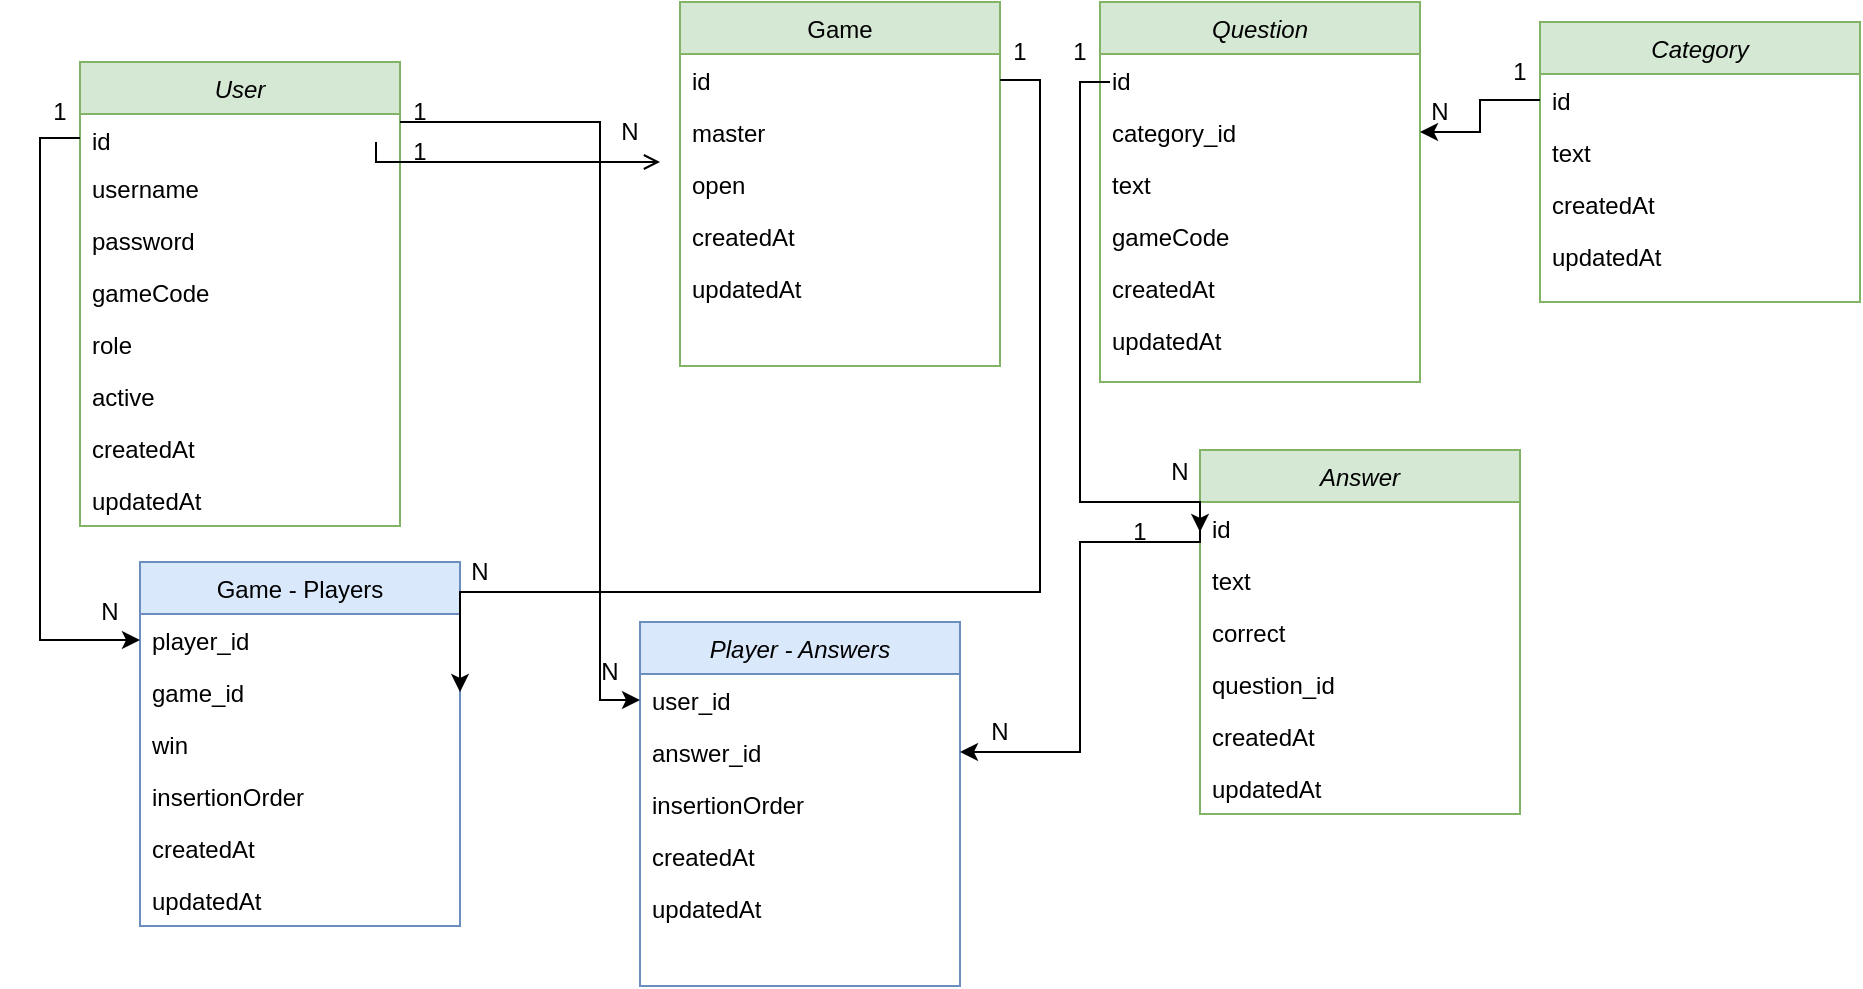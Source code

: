 <mxfile version="24.7.17">
  <diagram id="C5RBs43oDa-KdzZeNtuy" name="Page-1">
    <mxGraphModel dx="1434" dy="772" grid="1" gridSize="10" guides="1" tooltips="1" connect="1" arrows="1" fold="1" page="1" pageScale="1" pageWidth="827" pageHeight="1169" math="0" shadow="0">
      <root>
        <mxCell id="WIyWlLk6GJQsqaUBKTNV-0" />
        <mxCell id="WIyWlLk6GJQsqaUBKTNV-1" parent="WIyWlLk6GJQsqaUBKTNV-0" />
        <mxCell id="zkfFHV4jXpPFQw0GAbJ--0" value="User" style="swimlane;fontStyle=2;align=center;verticalAlign=top;childLayout=stackLayout;horizontal=1;startSize=26;horizontalStack=0;resizeParent=1;resizeLast=0;collapsible=1;marginBottom=0;rounded=0;shadow=0;strokeWidth=1;fillColor=#d5e8d4;strokeColor=#82b366;" parent="WIyWlLk6GJQsqaUBKTNV-1" vertex="1">
          <mxGeometry x="40" y="40" width="160" height="232" as="geometry">
            <mxRectangle x="230" y="140" width="160" height="26" as="alternateBounds" />
          </mxGeometry>
        </mxCell>
        <mxCell id="zkfFHV4jXpPFQw0GAbJ--1" value="id" style="text;align=left;verticalAlign=top;spacingLeft=4;spacingRight=4;overflow=hidden;rotatable=0;points=[[0,0.5],[1,0.5]];portConstraint=eastwest;" parent="zkfFHV4jXpPFQw0GAbJ--0" vertex="1">
          <mxGeometry y="26" width="160" height="24" as="geometry" />
        </mxCell>
        <mxCell id="zkfFHV4jXpPFQw0GAbJ--2" value="username" style="text;align=left;verticalAlign=top;spacingLeft=4;spacingRight=4;overflow=hidden;rotatable=0;points=[[0,0.5],[1,0.5]];portConstraint=eastwest;rounded=0;shadow=0;html=0;" parent="zkfFHV4jXpPFQw0GAbJ--0" vertex="1">
          <mxGeometry y="50" width="160" height="26" as="geometry" />
        </mxCell>
        <mxCell id="zkfFHV4jXpPFQw0GAbJ--3" value="password" style="text;align=left;verticalAlign=top;spacingLeft=4;spacingRight=4;overflow=hidden;rotatable=0;points=[[0,0.5],[1,0.5]];portConstraint=eastwest;rounded=0;shadow=0;html=0;" parent="zkfFHV4jXpPFQw0GAbJ--0" vertex="1">
          <mxGeometry y="76" width="160" height="26" as="geometry" />
        </mxCell>
        <mxCell id="Uj20x8bznbWSf_fZLTu_-0" value="gameCode" style="text;align=left;verticalAlign=top;spacingLeft=4;spacingRight=4;overflow=hidden;rotatable=0;points=[[0,0.5],[1,0.5]];portConstraint=eastwest;rounded=0;shadow=0;html=0;" parent="zkfFHV4jXpPFQw0GAbJ--0" vertex="1">
          <mxGeometry y="102" width="160" height="26" as="geometry" />
        </mxCell>
        <mxCell id="Uj20x8bznbWSf_fZLTu_-1" value="role" style="text;align=left;verticalAlign=top;spacingLeft=4;spacingRight=4;overflow=hidden;rotatable=0;points=[[0,0.5],[1,0.5]];portConstraint=eastwest;rounded=0;shadow=0;html=0;" parent="zkfFHV4jXpPFQw0GAbJ--0" vertex="1">
          <mxGeometry y="128" width="160" height="26" as="geometry" />
        </mxCell>
        <mxCell id="XG3-BQkC_MYuZpotvLtf-0" value="active" style="text;align=left;verticalAlign=top;spacingLeft=4;spacingRight=4;overflow=hidden;rotatable=0;points=[[0,0.5],[1,0.5]];portConstraint=eastwest;rounded=0;shadow=0;html=0;" vertex="1" parent="zkfFHV4jXpPFQw0GAbJ--0">
          <mxGeometry y="154" width="160" height="26" as="geometry" />
        </mxCell>
        <mxCell id="Uj20x8bznbWSf_fZLTu_-3" value="createdAt" style="text;align=left;verticalAlign=top;spacingLeft=4;spacingRight=4;overflow=hidden;rotatable=0;points=[[0,0.5],[1,0.5]];portConstraint=eastwest;rounded=0;shadow=0;html=0;" parent="zkfFHV4jXpPFQw0GAbJ--0" vertex="1">
          <mxGeometry y="180" width="160" height="26" as="geometry" />
        </mxCell>
        <mxCell id="Uj20x8bznbWSf_fZLTu_-2" value="updatedAt" style="text;align=left;verticalAlign=top;spacingLeft=4;spacingRight=4;overflow=hidden;rotatable=0;points=[[0,0.5],[1,0.5]];portConstraint=eastwest;rounded=0;shadow=0;html=0;" parent="zkfFHV4jXpPFQw0GAbJ--0" vertex="1">
          <mxGeometry y="206" width="160" height="26" as="geometry" />
        </mxCell>
        <mxCell id="zkfFHV4jXpPFQw0GAbJ--17" value="Game" style="swimlane;fontStyle=0;align=center;verticalAlign=top;childLayout=stackLayout;horizontal=1;startSize=26;horizontalStack=0;resizeParent=1;resizeLast=0;collapsible=1;marginBottom=0;rounded=0;shadow=0;strokeWidth=1;fillColor=#d5e8d4;strokeColor=#82b366;" parent="WIyWlLk6GJQsqaUBKTNV-1" vertex="1">
          <mxGeometry x="340" y="10" width="160" height="182" as="geometry">
            <mxRectangle x="550" y="140" width="160" height="26" as="alternateBounds" />
          </mxGeometry>
        </mxCell>
        <mxCell id="zkfFHV4jXpPFQw0GAbJ--18" value="id" style="text;align=left;verticalAlign=top;spacingLeft=4;spacingRight=4;overflow=hidden;rotatable=0;points=[[0,0.5],[1,0.5]];portConstraint=eastwest;" parent="zkfFHV4jXpPFQw0GAbJ--17" vertex="1">
          <mxGeometry y="26" width="160" height="26" as="geometry" />
        </mxCell>
        <mxCell id="Uj20x8bznbWSf_fZLTu_-42" value="master" style="text;align=left;verticalAlign=top;spacingLeft=4;spacingRight=4;overflow=hidden;rotatable=0;points=[[0,0.5],[1,0.5]];portConstraint=eastwest;rounded=0;shadow=0;html=0;" parent="zkfFHV4jXpPFQw0GAbJ--17" vertex="1">
          <mxGeometry y="52" width="160" height="26" as="geometry" />
        </mxCell>
        <mxCell id="zkfFHV4jXpPFQw0GAbJ--21" value="open" style="text;align=left;verticalAlign=top;spacingLeft=4;spacingRight=4;overflow=hidden;rotatable=0;points=[[0,0.5],[1,0.5]];portConstraint=eastwest;rounded=0;shadow=0;html=0;" parent="zkfFHV4jXpPFQw0GAbJ--17" vertex="1">
          <mxGeometry y="78" width="160" height="26" as="geometry" />
        </mxCell>
        <mxCell id="zkfFHV4jXpPFQw0GAbJ--24" value="createdAt" style="text;align=left;verticalAlign=top;spacingLeft=4;spacingRight=4;overflow=hidden;rotatable=0;points=[[0,0.5],[1,0.5]];portConstraint=eastwest;" parent="zkfFHV4jXpPFQw0GAbJ--17" vertex="1">
          <mxGeometry y="104" width="160" height="26" as="geometry" />
        </mxCell>
        <mxCell id="zkfFHV4jXpPFQw0GAbJ--25" value="updatedAt" style="text;align=left;verticalAlign=top;spacingLeft=4;spacingRight=4;overflow=hidden;rotatable=0;points=[[0,0.5],[1,0.5]];portConstraint=eastwest;" parent="zkfFHV4jXpPFQw0GAbJ--17" vertex="1">
          <mxGeometry y="130" width="160" height="26" as="geometry" />
        </mxCell>
        <mxCell id="zkfFHV4jXpPFQw0GAbJ--26" value="" style="endArrow=open;shadow=0;strokeWidth=1;rounded=0;curved=0;endFill=1;edgeStyle=elbowEdgeStyle;elbow=vertical;" parent="WIyWlLk6GJQsqaUBKTNV-1" edge="1">
          <mxGeometry x="0.5" y="41" relative="1" as="geometry">
            <mxPoint x="188" y="80" as="sourcePoint" />
            <mxPoint x="330" y="90" as="targetPoint" />
            <mxPoint x="-40" y="32" as="offset" />
            <Array as="points">
              <mxPoint x="258" y="90" />
            </Array>
          </mxGeometry>
        </mxCell>
        <mxCell id="Uj20x8bznbWSf_fZLTu_-5" value="Game - Players" style="swimlane;fontStyle=0;align=center;verticalAlign=top;childLayout=stackLayout;horizontal=1;startSize=26;horizontalStack=0;resizeParent=1;resizeLast=0;collapsible=1;marginBottom=0;rounded=0;shadow=0;strokeWidth=1;fillColor=#dae8fc;strokeColor=#6c8ebf;" parent="WIyWlLk6GJQsqaUBKTNV-1" vertex="1">
          <mxGeometry x="70" y="290" width="160" height="182" as="geometry">
            <mxRectangle x="550" y="140" width="160" height="26" as="alternateBounds" />
          </mxGeometry>
        </mxCell>
        <mxCell id="Uj20x8bznbWSf_fZLTu_-6" value="player_id" style="text;align=left;verticalAlign=top;spacingLeft=4;spacingRight=4;overflow=hidden;rotatable=0;points=[[0,0.5],[1,0.5]];portConstraint=eastwest;" parent="Uj20x8bznbWSf_fZLTu_-5" vertex="1">
          <mxGeometry y="26" width="160" height="26" as="geometry" />
        </mxCell>
        <mxCell id="Uj20x8bznbWSf_fZLTu_-7" value="game_id" style="text;align=left;verticalAlign=top;spacingLeft=4;spacingRight=4;overflow=hidden;rotatable=0;points=[[0,0.5],[1,0.5]];portConstraint=eastwest;rounded=0;shadow=0;html=0;" parent="Uj20x8bznbWSf_fZLTu_-5" vertex="1">
          <mxGeometry y="52" width="160" height="26" as="geometry" />
        </mxCell>
        <mxCell id="Uj20x8bznbWSf_fZLTu_-77" value="win" style="text;align=left;verticalAlign=top;spacingLeft=4;spacingRight=4;overflow=hidden;rotatable=0;points=[[0,0.5],[1,0.5]];portConstraint=eastwest;rounded=0;shadow=0;html=0;" parent="Uj20x8bznbWSf_fZLTu_-5" vertex="1">
          <mxGeometry y="78" width="160" height="26" as="geometry" />
        </mxCell>
        <mxCell id="Uj20x8bznbWSf_fZLTu_-8" value="insertionOrder" style="text;align=left;verticalAlign=top;spacingLeft=4;spacingRight=4;overflow=hidden;rotatable=0;points=[[0,0.5],[1,0.5]];portConstraint=eastwest;rounded=0;shadow=0;html=0;" parent="Uj20x8bznbWSf_fZLTu_-5" vertex="1">
          <mxGeometry y="104" width="160" height="26" as="geometry" />
        </mxCell>
        <mxCell id="Uj20x8bznbWSf_fZLTu_-9" value="createdAt" style="text;align=left;verticalAlign=top;spacingLeft=4;spacingRight=4;overflow=hidden;rotatable=0;points=[[0,0.5],[1,0.5]];portConstraint=eastwest;" parent="Uj20x8bznbWSf_fZLTu_-5" vertex="1">
          <mxGeometry y="130" width="160" height="26" as="geometry" />
        </mxCell>
        <mxCell id="Uj20x8bznbWSf_fZLTu_-10" value="updatedAt" style="text;align=left;verticalAlign=top;spacingLeft=4;spacingRight=4;overflow=hidden;rotatable=0;points=[[0,0.5],[1,0.5]];portConstraint=eastwest;" parent="Uj20x8bznbWSf_fZLTu_-5" vertex="1">
          <mxGeometry y="156" width="160" height="26" as="geometry" />
        </mxCell>
        <mxCell id="Uj20x8bznbWSf_fZLTu_-13" style="edgeStyle=orthogonalEdgeStyle;rounded=0;orthogonalLoop=1;jettySize=auto;html=1;exitX=0;exitY=0.5;exitDx=0;exitDy=0;entryX=0;entryY=0.5;entryDx=0;entryDy=0;" parent="WIyWlLk6GJQsqaUBKTNV-1" source="zkfFHV4jXpPFQw0GAbJ--1" target="Uj20x8bznbWSf_fZLTu_-6" edge="1">
          <mxGeometry relative="1" as="geometry" />
        </mxCell>
        <mxCell id="Uj20x8bznbWSf_fZLTu_-20" style="edgeStyle=orthogonalEdgeStyle;rounded=0;orthogonalLoop=1;jettySize=auto;html=1;exitX=1;exitY=0.5;exitDx=0;exitDy=0;entryX=1;entryY=0.5;entryDx=0;entryDy=0;" parent="WIyWlLk6GJQsqaUBKTNV-1" source="zkfFHV4jXpPFQw0GAbJ--18" target="Uj20x8bznbWSf_fZLTu_-7" edge="1">
          <mxGeometry relative="1" as="geometry">
            <Array as="points">
              <mxPoint x="520" y="49" />
              <mxPoint x="520" y="305" />
              <mxPoint x="230" y="305" />
            </Array>
          </mxGeometry>
        </mxCell>
        <mxCell id="Uj20x8bznbWSf_fZLTu_-23" value="Question" style="swimlane;fontStyle=2;align=center;verticalAlign=top;childLayout=stackLayout;horizontal=1;startSize=26;horizontalStack=0;resizeParent=1;resizeLast=0;collapsible=1;marginBottom=0;rounded=0;shadow=0;strokeWidth=1;fillColor=#d5e8d4;strokeColor=#82b366;" parent="WIyWlLk6GJQsqaUBKTNV-1" vertex="1">
          <mxGeometry x="550" y="10" width="160" height="190" as="geometry">
            <mxRectangle x="230" y="140" width="160" height="26" as="alternateBounds" />
          </mxGeometry>
        </mxCell>
        <mxCell id="Uj20x8bznbWSf_fZLTu_-24" value="id" style="text;align=left;verticalAlign=top;spacingLeft=4;spacingRight=4;overflow=hidden;rotatable=0;points=[[0,0.5],[1,0.5]];portConstraint=eastwest;" parent="Uj20x8bznbWSf_fZLTu_-23" vertex="1">
          <mxGeometry y="26" width="160" height="26" as="geometry" />
        </mxCell>
        <mxCell id="Uj20x8bznbWSf_fZLTu_-25" value="category_id" style="text;align=left;verticalAlign=top;spacingLeft=4;spacingRight=4;overflow=hidden;rotatable=0;points=[[0,0.5],[1,0.5]];portConstraint=eastwest;rounded=0;shadow=0;html=0;" parent="Uj20x8bznbWSf_fZLTu_-23" vertex="1">
          <mxGeometry y="52" width="160" height="26" as="geometry" />
        </mxCell>
        <mxCell id="Uj20x8bznbWSf_fZLTu_-26" value="text" style="text;align=left;verticalAlign=top;spacingLeft=4;spacingRight=4;overflow=hidden;rotatable=0;points=[[0,0.5],[1,0.5]];portConstraint=eastwest;rounded=0;shadow=0;html=0;" parent="Uj20x8bznbWSf_fZLTu_-23" vertex="1">
          <mxGeometry y="78" width="160" height="26" as="geometry" />
        </mxCell>
        <mxCell id="Uj20x8bznbWSf_fZLTu_-27" value="gameCode" style="text;align=left;verticalAlign=top;spacingLeft=4;spacingRight=4;overflow=hidden;rotatable=0;points=[[0,0.5],[1,0.5]];portConstraint=eastwest;rounded=0;shadow=0;html=0;" parent="Uj20x8bznbWSf_fZLTu_-23" vertex="1">
          <mxGeometry y="104" width="160" height="26" as="geometry" />
        </mxCell>
        <mxCell id="Uj20x8bznbWSf_fZLTu_-29" value="createdAt" style="text;align=left;verticalAlign=top;spacingLeft=4;spacingRight=4;overflow=hidden;rotatable=0;points=[[0,0.5],[1,0.5]];portConstraint=eastwest;rounded=0;shadow=0;html=0;" parent="Uj20x8bznbWSf_fZLTu_-23" vertex="1">
          <mxGeometry y="130" width="160" height="26" as="geometry" />
        </mxCell>
        <mxCell id="Uj20x8bznbWSf_fZLTu_-30" value="updatedAt" style="text;align=left;verticalAlign=top;spacingLeft=4;spacingRight=4;overflow=hidden;rotatable=0;points=[[0,0.5],[1,0.5]];portConstraint=eastwest;rounded=0;shadow=0;html=0;" parent="Uj20x8bznbWSf_fZLTu_-23" vertex="1">
          <mxGeometry y="156" width="160" height="26" as="geometry" />
        </mxCell>
        <mxCell id="Uj20x8bznbWSf_fZLTu_-31" value="Category" style="swimlane;fontStyle=2;align=center;verticalAlign=top;childLayout=stackLayout;horizontal=1;startSize=26;horizontalStack=0;resizeParent=1;resizeLast=0;collapsible=1;marginBottom=0;rounded=0;shadow=0;strokeWidth=1;fillColor=#d5e8d4;strokeColor=#82b366;" parent="WIyWlLk6GJQsqaUBKTNV-1" vertex="1">
          <mxGeometry x="770" y="20" width="160" height="140" as="geometry">
            <mxRectangle x="230" y="140" width="160" height="26" as="alternateBounds" />
          </mxGeometry>
        </mxCell>
        <mxCell id="Uj20x8bznbWSf_fZLTu_-32" value="id" style="text;align=left;verticalAlign=top;spacingLeft=4;spacingRight=4;overflow=hidden;rotatable=0;points=[[0,0.5],[1,0.5]];portConstraint=eastwest;" parent="Uj20x8bznbWSf_fZLTu_-31" vertex="1">
          <mxGeometry y="26" width="160" height="26" as="geometry" />
        </mxCell>
        <mxCell id="Uj20x8bznbWSf_fZLTu_-34" value="text" style="text;align=left;verticalAlign=top;spacingLeft=4;spacingRight=4;overflow=hidden;rotatable=0;points=[[0,0.5],[1,0.5]];portConstraint=eastwest;rounded=0;shadow=0;html=0;" parent="Uj20x8bznbWSf_fZLTu_-31" vertex="1">
          <mxGeometry y="52" width="160" height="26" as="geometry" />
        </mxCell>
        <mxCell id="Uj20x8bznbWSf_fZLTu_-36" value="createdAt" style="text;align=left;verticalAlign=top;spacingLeft=4;spacingRight=4;overflow=hidden;rotatable=0;points=[[0,0.5],[1,0.5]];portConstraint=eastwest;rounded=0;shadow=0;html=0;" parent="Uj20x8bznbWSf_fZLTu_-31" vertex="1">
          <mxGeometry y="78" width="160" height="26" as="geometry" />
        </mxCell>
        <mxCell id="Uj20x8bznbWSf_fZLTu_-37" value="updatedAt" style="text;align=left;verticalAlign=top;spacingLeft=4;spacingRight=4;overflow=hidden;rotatable=0;points=[[0,0.5],[1,0.5]];portConstraint=eastwest;rounded=0;shadow=0;html=0;" parent="Uj20x8bznbWSf_fZLTu_-31" vertex="1">
          <mxGeometry y="104" width="160" height="26" as="geometry" />
        </mxCell>
        <mxCell id="Uj20x8bznbWSf_fZLTu_-44" value="Answer" style="swimlane;fontStyle=2;align=center;verticalAlign=top;childLayout=stackLayout;horizontal=1;startSize=26;horizontalStack=0;resizeParent=1;resizeLast=0;collapsible=1;marginBottom=0;rounded=0;shadow=0;strokeWidth=1;fillColor=#d5e8d4;strokeColor=#82b366;" parent="WIyWlLk6GJQsqaUBKTNV-1" vertex="1">
          <mxGeometry x="600" y="234" width="160" height="182" as="geometry">
            <mxRectangle x="230" y="140" width="160" height="26" as="alternateBounds" />
          </mxGeometry>
        </mxCell>
        <mxCell id="Uj20x8bznbWSf_fZLTu_-45" value="id" style="text;align=left;verticalAlign=top;spacingLeft=4;spacingRight=4;overflow=hidden;rotatable=0;points=[[0,0.5],[1,0.5]];portConstraint=eastwest;" parent="Uj20x8bznbWSf_fZLTu_-44" vertex="1">
          <mxGeometry y="26" width="160" height="26" as="geometry" />
        </mxCell>
        <mxCell id="Uj20x8bznbWSf_fZLTu_-46" value="text" style="text;align=left;verticalAlign=top;spacingLeft=4;spacingRight=4;overflow=hidden;rotatable=0;points=[[0,0.5],[1,0.5]];portConstraint=eastwest;rounded=0;shadow=0;html=0;" parent="Uj20x8bznbWSf_fZLTu_-44" vertex="1">
          <mxGeometry y="52" width="160" height="26" as="geometry" />
        </mxCell>
        <mxCell id="Uj20x8bznbWSf_fZLTu_-49" value="correct" style="text;align=left;verticalAlign=top;spacingLeft=4;spacingRight=4;overflow=hidden;rotatable=0;points=[[0,0.5],[1,0.5]];portConstraint=eastwest;rounded=0;shadow=0;html=0;" parent="Uj20x8bznbWSf_fZLTu_-44" vertex="1">
          <mxGeometry y="78" width="160" height="26" as="geometry" />
        </mxCell>
        <mxCell id="Uj20x8bznbWSf_fZLTu_-50" value="question_id" style="text;align=left;verticalAlign=top;spacingLeft=4;spacingRight=4;overflow=hidden;rotatable=0;points=[[0,0.5],[1,0.5]];portConstraint=eastwest;rounded=0;shadow=0;html=0;" parent="Uj20x8bznbWSf_fZLTu_-44" vertex="1">
          <mxGeometry y="104" width="160" height="26" as="geometry" />
        </mxCell>
        <mxCell id="Uj20x8bznbWSf_fZLTu_-47" value="createdAt" style="text;align=left;verticalAlign=top;spacingLeft=4;spacingRight=4;overflow=hidden;rotatable=0;points=[[0,0.5],[1,0.5]];portConstraint=eastwest;rounded=0;shadow=0;html=0;" parent="Uj20x8bznbWSf_fZLTu_-44" vertex="1">
          <mxGeometry y="130" width="160" height="26" as="geometry" />
        </mxCell>
        <mxCell id="Uj20x8bznbWSf_fZLTu_-48" value="updatedAt" style="text;align=left;verticalAlign=top;spacingLeft=4;spacingRight=4;overflow=hidden;rotatable=0;points=[[0,0.5],[1,0.5]];portConstraint=eastwest;rounded=0;shadow=0;html=0;" parent="Uj20x8bznbWSf_fZLTu_-44" vertex="1">
          <mxGeometry y="156" width="160" height="26" as="geometry" />
        </mxCell>
        <mxCell id="Uj20x8bznbWSf_fZLTu_-54" style="edgeStyle=orthogonalEdgeStyle;rounded=0;orthogonalLoop=1;jettySize=auto;html=1;exitX=0;exitY=0.5;exitDx=0;exitDy=0;" parent="WIyWlLk6GJQsqaUBKTNV-1" source="Uj20x8bznbWSf_fZLTu_-32" target="Uj20x8bznbWSf_fZLTu_-25" edge="1">
          <mxGeometry relative="1" as="geometry">
            <Array as="points">
              <mxPoint x="740" y="59" />
              <mxPoint x="740" y="75" />
            </Array>
          </mxGeometry>
        </mxCell>
        <mxCell id="Uj20x8bznbWSf_fZLTu_-58" value="Player - Answers" style="swimlane;fontStyle=2;align=center;verticalAlign=top;childLayout=stackLayout;horizontal=1;startSize=26;horizontalStack=0;resizeParent=1;resizeLast=0;collapsible=1;marginBottom=0;rounded=0;shadow=0;strokeWidth=1;fillColor=#dae8fc;strokeColor=#6c8ebf;" parent="WIyWlLk6GJQsqaUBKTNV-1" vertex="1">
          <mxGeometry x="320" y="320" width="160" height="182" as="geometry">
            <mxRectangle x="230" y="140" width="160" height="26" as="alternateBounds" />
          </mxGeometry>
        </mxCell>
        <mxCell id="Uj20x8bznbWSf_fZLTu_-59" value="user_id" style="text;align=left;verticalAlign=top;spacingLeft=4;spacingRight=4;overflow=hidden;rotatable=0;points=[[0,0.5],[1,0.5]];portConstraint=eastwest;" parent="Uj20x8bznbWSf_fZLTu_-58" vertex="1">
          <mxGeometry y="26" width="160" height="26" as="geometry" />
        </mxCell>
        <mxCell id="Uj20x8bznbWSf_fZLTu_-60" value="answer_id" style="text;align=left;verticalAlign=top;spacingLeft=4;spacingRight=4;overflow=hidden;rotatable=0;points=[[0,0.5],[1,0.5]];portConstraint=eastwest;rounded=0;shadow=0;html=0;" parent="Uj20x8bznbWSf_fZLTu_-58" vertex="1">
          <mxGeometry y="52" width="160" height="26" as="geometry" />
        </mxCell>
        <mxCell id="Uj20x8bznbWSf_fZLTu_-62" value="insertionOrder" style="text;align=left;verticalAlign=top;spacingLeft=4;spacingRight=4;overflow=hidden;rotatable=0;points=[[0,0.5],[1,0.5]];portConstraint=eastwest;rounded=0;shadow=0;html=0;" parent="Uj20x8bznbWSf_fZLTu_-58" vertex="1">
          <mxGeometry y="78" width="160" height="26" as="geometry" />
        </mxCell>
        <mxCell id="Uj20x8bznbWSf_fZLTu_-63" value="createdAt" style="text;align=left;verticalAlign=top;spacingLeft=4;spacingRight=4;overflow=hidden;rotatable=0;points=[[0,0.5],[1,0.5]];portConstraint=eastwest;rounded=0;shadow=0;html=0;" parent="Uj20x8bznbWSf_fZLTu_-58" vertex="1">
          <mxGeometry y="104" width="160" height="26" as="geometry" />
        </mxCell>
        <mxCell id="Uj20x8bznbWSf_fZLTu_-64" value="updatedAt" style="text;align=left;verticalAlign=top;spacingLeft=4;spacingRight=4;overflow=hidden;rotatable=0;points=[[0,0.5],[1,0.5]];portConstraint=eastwest;rounded=0;shadow=0;html=0;" parent="Uj20x8bznbWSf_fZLTu_-58" vertex="1">
          <mxGeometry y="130" width="160" height="26" as="geometry" />
        </mxCell>
        <mxCell id="Uj20x8bznbWSf_fZLTu_-74" style="edgeStyle=orthogonalEdgeStyle;rounded=0;orthogonalLoop=1;jettySize=auto;html=1;entryX=0;entryY=0.5;entryDx=0;entryDy=0;" parent="WIyWlLk6GJQsqaUBKTNV-1" source="zkfFHV4jXpPFQw0GAbJ--1" target="Uj20x8bznbWSf_fZLTu_-59" edge="1">
          <mxGeometry relative="1" as="geometry">
            <Array as="points">
              <mxPoint x="300" y="70" />
              <mxPoint x="300" y="359" />
            </Array>
          </mxGeometry>
        </mxCell>
        <mxCell id="Uj20x8bznbWSf_fZLTu_-76" style="edgeStyle=orthogonalEdgeStyle;rounded=0;orthogonalLoop=1;jettySize=auto;html=1;exitX=0;exitY=0.5;exitDx=0;exitDy=0;" parent="WIyWlLk6GJQsqaUBKTNV-1" source="Uj20x8bznbWSf_fZLTu_-45" target="Uj20x8bznbWSf_fZLTu_-60" edge="1">
          <mxGeometry relative="1" as="geometry">
            <Array as="points">
              <mxPoint x="600" y="280" />
              <mxPoint x="540" y="280" />
              <mxPoint x="540" y="385" />
            </Array>
          </mxGeometry>
        </mxCell>
        <mxCell id="Uj20x8bznbWSf_fZLTu_-93" value="1" style="text;strokeColor=none;align=center;fillColor=none;html=1;verticalAlign=middle;whiteSpace=wrap;rounded=0;" parent="WIyWlLk6GJQsqaUBKTNV-1" vertex="1">
          <mxGeometry x="180" y="50" width="60" height="30" as="geometry" />
        </mxCell>
        <mxCell id="Uj20x8bznbWSf_fZLTu_-94" value="N" style="text;strokeColor=none;align=center;fillColor=none;html=1;verticalAlign=middle;whiteSpace=wrap;rounded=0;" parent="WIyWlLk6GJQsqaUBKTNV-1" vertex="1">
          <mxGeometry x="300" y="60" width="30" height="30" as="geometry" />
        </mxCell>
        <mxCell id="Uj20x8bznbWSf_fZLTu_-108" value="1" style="text;strokeColor=none;align=center;fillColor=none;html=1;verticalAlign=middle;whiteSpace=wrap;rounded=0;" parent="WIyWlLk6GJQsqaUBKTNV-1" vertex="1">
          <mxGeometry x="200" y="80" width="20" height="10" as="geometry" />
        </mxCell>
        <mxCell id="Uj20x8bznbWSf_fZLTu_-112" value="N" style="text;strokeColor=none;align=center;fillColor=none;html=1;verticalAlign=middle;whiteSpace=wrap;rounded=0;" parent="WIyWlLk6GJQsqaUBKTNV-1" vertex="1">
          <mxGeometry x="300" y="330" width="10" height="30" as="geometry" />
        </mxCell>
        <mxCell id="Uj20x8bznbWSf_fZLTu_-113" value="1" style="text;strokeColor=none;align=center;fillColor=none;html=1;verticalAlign=middle;whiteSpace=wrap;rounded=0;" parent="WIyWlLk6GJQsqaUBKTNV-1" vertex="1">
          <mxGeometry y="50" width="60" height="30" as="geometry" />
        </mxCell>
        <mxCell id="Uj20x8bznbWSf_fZLTu_-114" value="N" style="text;strokeColor=none;align=center;fillColor=none;html=1;verticalAlign=middle;whiteSpace=wrap;rounded=0;" parent="WIyWlLk6GJQsqaUBKTNV-1" vertex="1">
          <mxGeometry x="40" y="300" width="30" height="30" as="geometry" />
        </mxCell>
        <mxCell id="Uj20x8bznbWSf_fZLTu_-115" value="1" style="text;strokeColor=none;align=center;fillColor=none;html=1;verticalAlign=middle;whiteSpace=wrap;rounded=0;" parent="WIyWlLk6GJQsqaUBKTNV-1" vertex="1">
          <mxGeometry x="480" y="20" width="60" height="30" as="geometry" />
        </mxCell>
        <mxCell id="Uj20x8bznbWSf_fZLTu_-116" value="N" style="text;strokeColor=none;align=center;fillColor=none;html=1;verticalAlign=middle;whiteSpace=wrap;rounded=0;" parent="WIyWlLk6GJQsqaUBKTNV-1" vertex="1">
          <mxGeometry x="230" y="280" width="20" height="30" as="geometry" />
        </mxCell>
        <mxCell id="Uj20x8bznbWSf_fZLTu_-128" style="edgeStyle=orthogonalEdgeStyle;rounded=0;orthogonalLoop=1;jettySize=auto;html=1;exitX=0.75;exitY=1;exitDx=0;exitDy=0;entryX=1;entryY=0.5;entryDx=0;entryDy=0;" parent="WIyWlLk6GJQsqaUBKTNV-1" source="Uj20x8bznbWSf_fZLTu_-118" target="Uj20x8bznbWSf_fZLTu_-122" edge="1">
          <mxGeometry relative="1" as="geometry">
            <Array as="points">
              <mxPoint x="540" y="50" />
              <mxPoint x="540" y="260" />
              <mxPoint x="600" y="260" />
            </Array>
          </mxGeometry>
        </mxCell>
        <mxCell id="Uj20x8bznbWSf_fZLTu_-118" value="1" style="text;strokeColor=none;align=center;fillColor=none;html=1;verticalAlign=middle;whiteSpace=wrap;rounded=0;" parent="WIyWlLk6GJQsqaUBKTNV-1" vertex="1">
          <mxGeometry x="510" y="20" width="60" height="30" as="geometry" />
        </mxCell>
        <mxCell id="Uj20x8bznbWSf_fZLTu_-121" value="N" style="text;strokeColor=none;align=center;fillColor=none;html=1;verticalAlign=middle;whiteSpace=wrap;rounded=0;" parent="WIyWlLk6GJQsqaUBKTNV-1" vertex="1">
          <mxGeometry x="580" y="230" width="20" height="30" as="geometry" />
        </mxCell>
        <mxCell id="Uj20x8bznbWSf_fZLTu_-122" value="1" style="text;strokeColor=none;align=center;fillColor=none;html=1;verticalAlign=middle;whiteSpace=wrap;rounded=0;" parent="WIyWlLk6GJQsqaUBKTNV-1" vertex="1">
          <mxGeometry x="540" y="260" width="60" height="30" as="geometry" />
        </mxCell>
        <mxCell id="Uj20x8bznbWSf_fZLTu_-124" value="N" style="text;strokeColor=none;align=center;fillColor=none;html=1;verticalAlign=middle;whiteSpace=wrap;rounded=0;" parent="WIyWlLk6GJQsqaUBKTNV-1" vertex="1">
          <mxGeometry x="490" y="360" width="20" height="30" as="geometry" />
        </mxCell>
        <mxCell id="Uj20x8bznbWSf_fZLTu_-130" value="1" style="text;strokeColor=none;align=center;fillColor=none;html=1;verticalAlign=middle;whiteSpace=wrap;rounded=0;" parent="WIyWlLk6GJQsqaUBKTNV-1" vertex="1">
          <mxGeometry x="730" y="30" width="60" height="30" as="geometry" />
        </mxCell>
        <mxCell id="Uj20x8bznbWSf_fZLTu_-131" value="N" style="text;strokeColor=none;align=center;fillColor=none;html=1;verticalAlign=middle;whiteSpace=wrap;rounded=0;" parent="WIyWlLk6GJQsqaUBKTNV-1" vertex="1">
          <mxGeometry x="710" y="50" width="20" height="30" as="geometry" />
        </mxCell>
      </root>
    </mxGraphModel>
  </diagram>
</mxfile>

